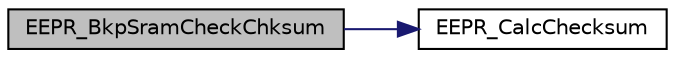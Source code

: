 digraph "EEPR_BkpSramCheckChksum"
{
  edge [fontname="Helvetica",fontsize="10",labelfontname="Helvetica",labelfontsize="10"];
  node [fontname="Helvetica",fontsize="10",shape=record];
  rankdir="LR";
  Node0 [label="EEPR_BkpSramCheckChksum",height=0.2,width=0.4,color="black", fillcolor="grey75", style="filled", fontcolor="black"];
  Node0 -> Node1 [color="midnightblue",fontsize="10",style="solid",fontname="Helvetica"];
  Node1 [label="EEPR_CalcChecksum",height=0.2,width=0.4,color="black", fillcolor="white", style="filled",URL="$eepr__cfg_8c.html#ab14595ae571d9012a9650b3e2da964a5"];
}
